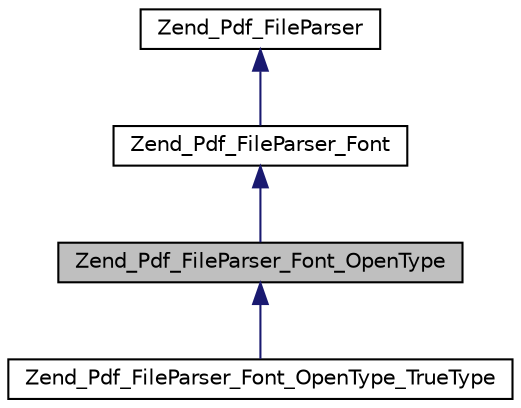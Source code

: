 digraph G
{
  edge [fontname="Helvetica",fontsize="10",labelfontname="Helvetica",labelfontsize="10"];
  node [fontname="Helvetica",fontsize="10",shape=record];
  Node1 [label="Zend_Pdf_FileParser_Font_OpenType",height=0.2,width=0.4,color="black", fillcolor="grey75", style="filled" fontcolor="black"];
  Node2 -> Node1 [dir="back",color="midnightblue",fontsize="10",style="solid",fontname="Helvetica"];
  Node2 [label="Zend_Pdf_FileParser_Font",height=0.2,width=0.4,color="black", fillcolor="white", style="filled",URL="$class_zend___pdf___file_parser___font.html"];
  Node3 -> Node2 [dir="back",color="midnightblue",fontsize="10",style="solid",fontname="Helvetica"];
  Node3 [label="Zend_Pdf_FileParser",height=0.2,width=0.4,color="black", fillcolor="white", style="filled",URL="$class_zend___pdf___file_parser.html"];
  Node1 -> Node4 [dir="back",color="midnightblue",fontsize="10",style="solid",fontname="Helvetica"];
  Node4 [label="Zend_Pdf_FileParser_Font_OpenType_TrueType",height=0.2,width=0.4,color="black", fillcolor="white", style="filled",URL="$class_zend___pdf___file_parser___font___open_type___true_type.html"];
}
